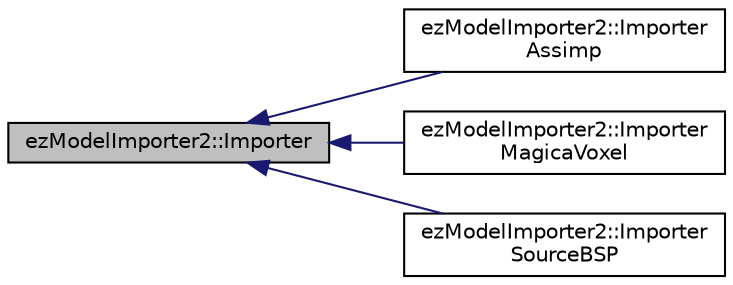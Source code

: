 digraph "ezModelImporter2::Importer"
{
 // LATEX_PDF_SIZE
  edge [fontname="Helvetica",fontsize="10",labelfontname="Helvetica",labelfontsize="10"];
  node [fontname="Helvetica",fontsize="10",shape=record];
  rankdir="LR";
  Node1 [label="ezModelImporter2::Importer",height=0.2,width=0.4,color="black", fillcolor="grey75", style="filled", fontcolor="black",tooltip=" "];
  Node1 -> Node2 [dir="back",color="midnightblue",fontsize="10",style="solid",fontname="Helvetica"];
  Node2 [label="ezModelImporter2::Importer\lAssimp",height=0.2,width=0.4,color="black", fillcolor="white", style="filled",URL="$d3/d3f/classez_model_importer2_1_1_importer_assimp.htm",tooltip=" "];
  Node1 -> Node3 [dir="back",color="midnightblue",fontsize="10",style="solid",fontname="Helvetica"];
  Node3 [label="ezModelImporter2::Importer\lMagicaVoxel",height=0.2,width=0.4,color="black", fillcolor="white", style="filled",URL="$d5/de6/classez_model_importer2_1_1_importer_magica_voxel.htm",tooltip="Importer implementation to import Source engine BSP files."];
  Node1 -> Node4 [dir="back",color="midnightblue",fontsize="10",style="solid",fontname="Helvetica"];
  Node4 [label="ezModelImporter2::Importer\lSourceBSP",height=0.2,width=0.4,color="black", fillcolor="white", style="filled",URL="$da/db4/classez_model_importer2_1_1_importer_source_b_s_p.htm",tooltip="Importer implementation to import Source engine BSP files."];
}

